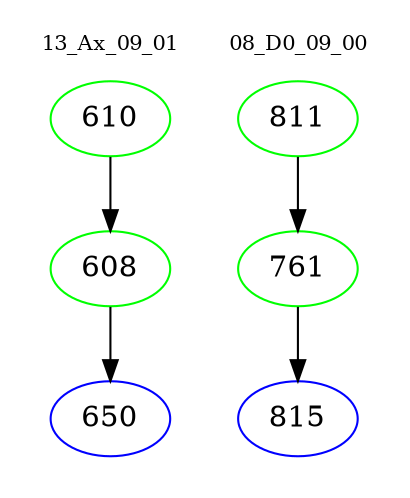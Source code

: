 digraph{
subgraph cluster_0 {
color = white
label = "13_Ax_09_01";
fontsize=10;
T0_610 [label="610", color="green"]
T0_610 -> T0_608 [color="black"]
T0_608 [label="608", color="green"]
T0_608 -> T0_650 [color="black"]
T0_650 [label="650", color="blue"]
}
subgraph cluster_1 {
color = white
label = "08_D0_09_00";
fontsize=10;
T1_811 [label="811", color="green"]
T1_811 -> T1_761 [color="black"]
T1_761 [label="761", color="green"]
T1_761 -> T1_815 [color="black"]
T1_815 [label="815", color="blue"]
}
}

